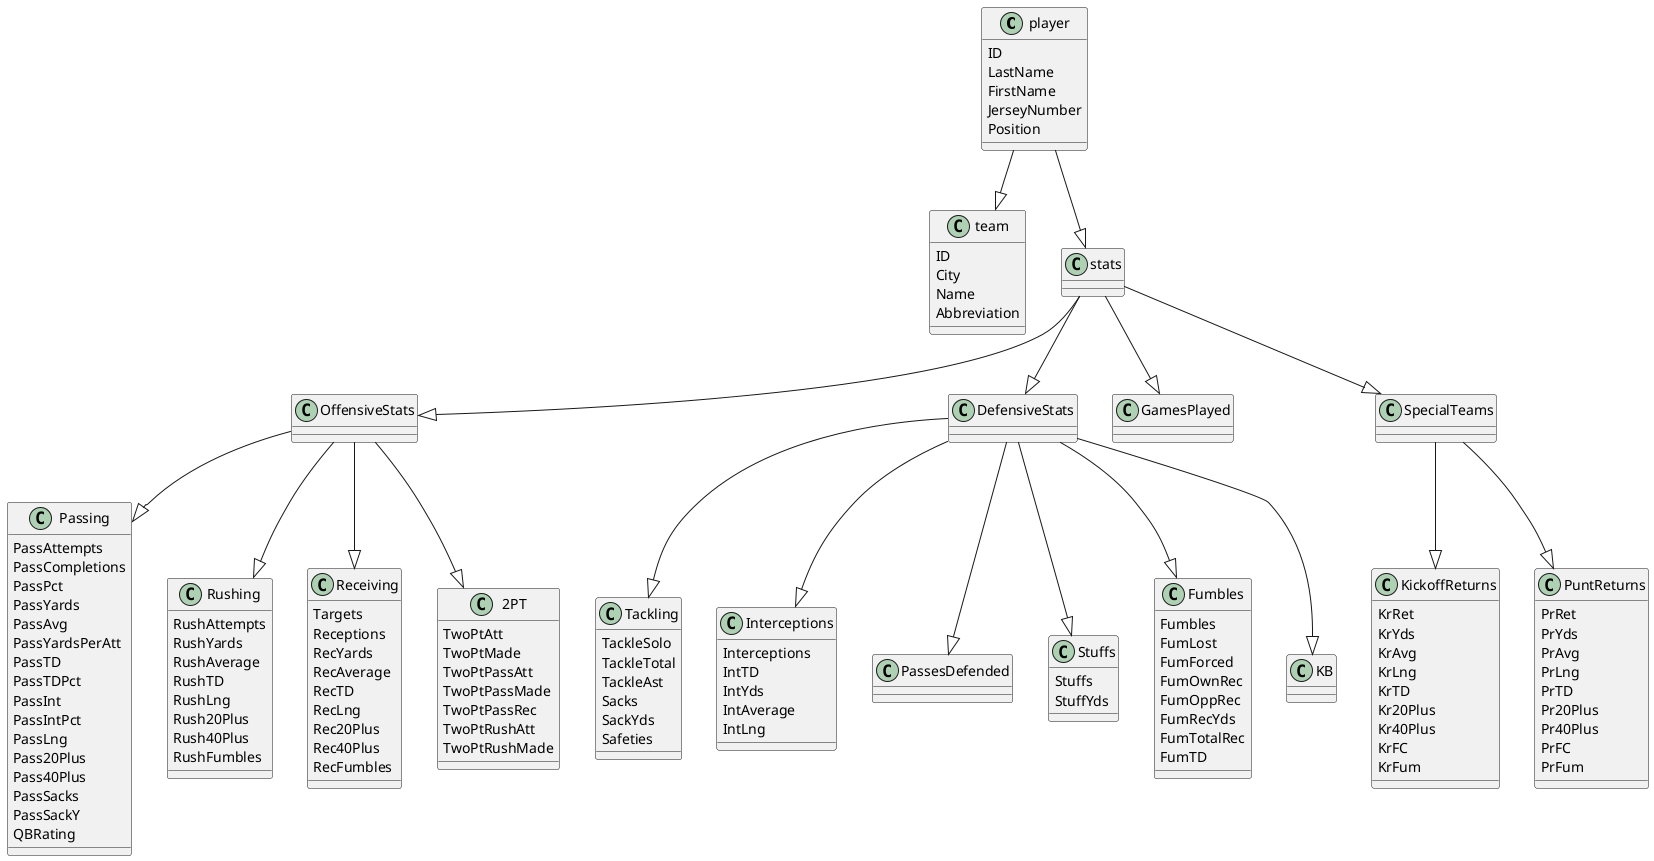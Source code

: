 @startuml

class player
class team
class stats
class OffensiveStats
class DefensiveStats


player --|> team
player --|> stats
stats --|> GamesPlayed
stats --|> OffensiveStats
stats --|> DefensiveStats
stats --|> SpecialTeams
OffensiveStats --|> Passing
OffensiveStats --|> Rushing
OffensiveStats --|> Receiving
OffensiveStats --|> 2PT
DefensiveStats --|> Tackling
DefensiveStats --|> Interceptions
DefensiveStats --|> PassesDefended
DefensiveStats --|> Stuffs
DefensiveStats --|> Fumbles
DefensiveStats --|> KB
SpecialTeams --|> KickoffReturns
SpecialTeams --|> PuntReturns

class player {
ID
LastName
FirstName
JerseyNumber
Position
}

class team {
ID
City
Name
Abbreviation
}

class Passing {
PassAttempts
PassCompletions
PassPct
PassYards
PassAvg
PassYardsPerAtt
PassTD
PassTDPct
PassInt
PassIntPct
PassLng
Pass20Plus
Pass40Plus
PassSacks
PassSackY
QBRating
}

class Receiving {
Targets
Receptions
RecYards
RecAverage
RecTD
RecLng
Rec20Plus
Rec40Plus
RecFumbles
}

class Rushing {
RushAttempts
RushYards
RushAverage
RushTD
RushLng
Rush20Plus
Rush40Plus
RushFumbles
}

class Tackling {
TackleSolo
TackleTotal
TackleAst
Sacks
SackYds
Safeties
}

class Interceptions {
Interceptions
IntTD
IntYds
IntAverage
IntLng
}

class Fumbles {
Fumbles
FumLost
FumForced
FumOwnRec
FumOppRec
FumRecYds
FumTotalRec
FumTD
}

class SpecialTeams {

}

class KickoffReturns {
KrRet
KrYds
KrAvg
KrLng
KrTD
Kr20Plus
Kr40Plus
KrFC
KrFum
}

class PuntReturns {
PrRet
PrYds
PrAvg
PrLng
PrTD
Pr20Plus
Pr40Plus
PrFC
PrFum
}

class Stuffs {
Stuffs
StuffYds
}

class 2PT {
TwoPtAtt
TwoPtMade
TwoPtPassAtt
TwoPtPassMade
TwoPtPassRec
TwoPtRushAtt
TwoPtRushMade
}

@enduml